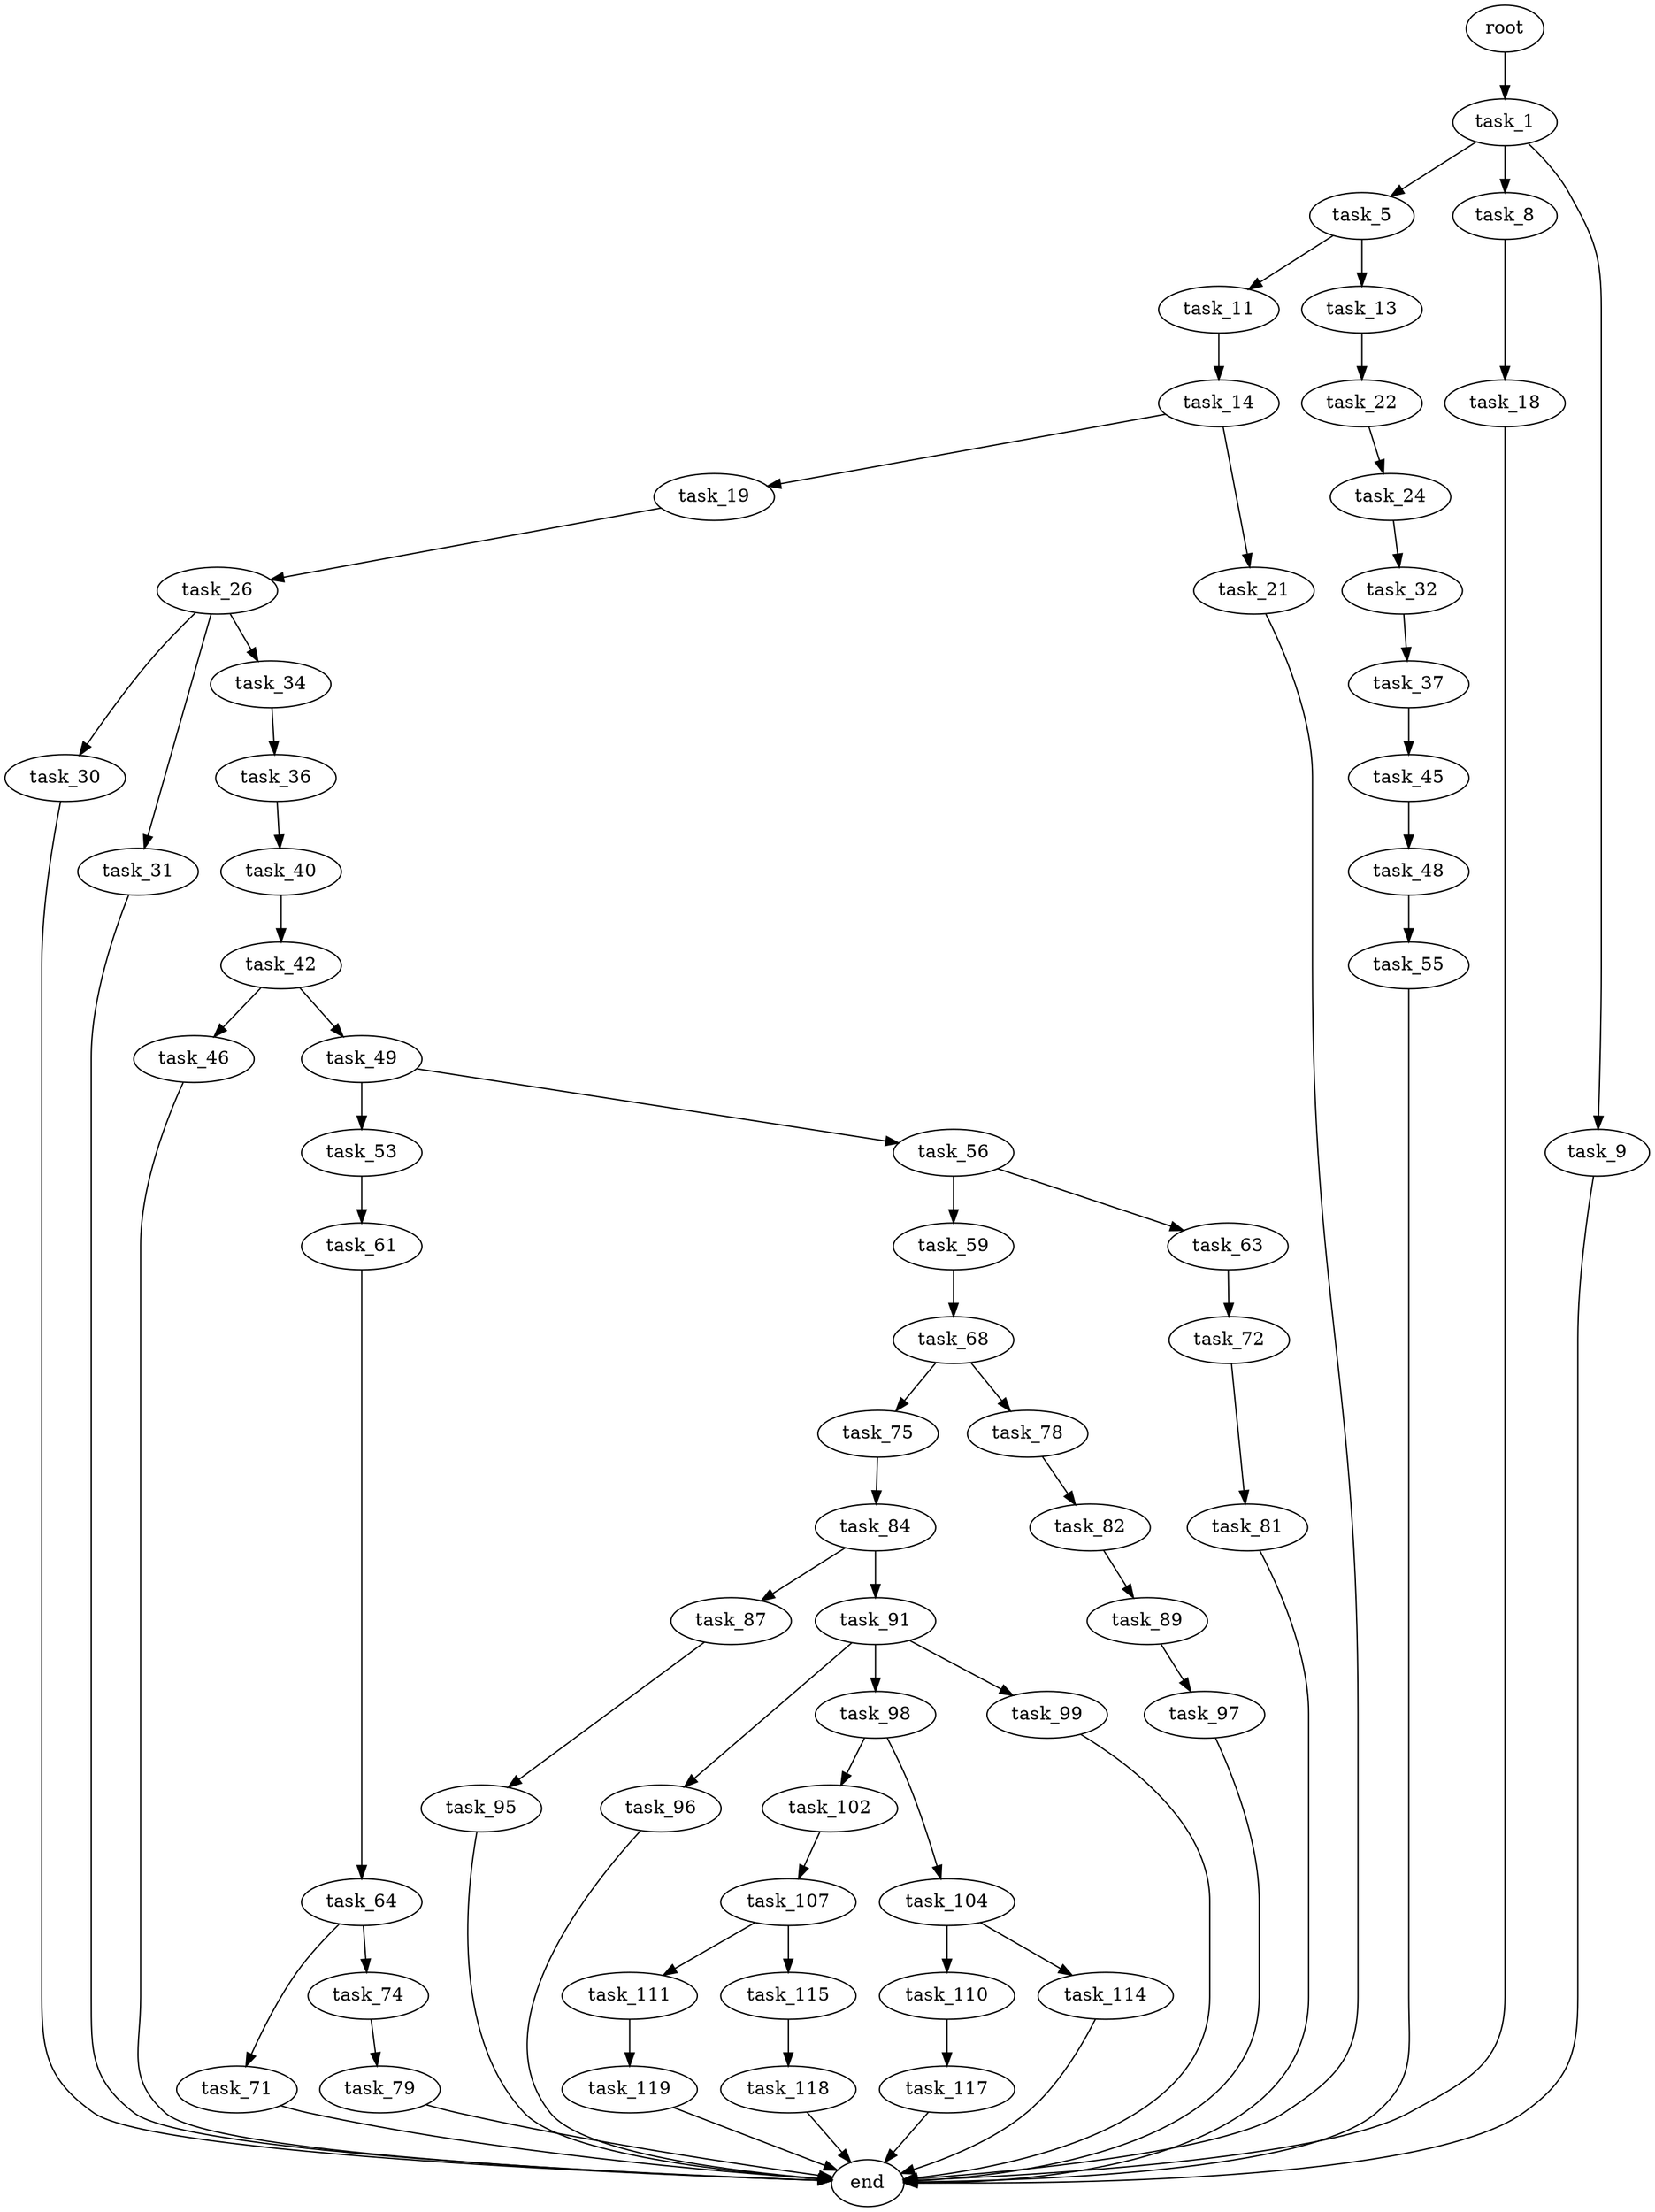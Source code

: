 digraph G {
  root [size="0.000000"];
  task_1 [size="782757789696.000000"];
  task_5 [size="13887498586.000000"];
  task_8 [size="134217728000.000000"];
  task_9 [size="321069061.000000"];
  task_11 [size="13623134358.000000"];
  task_13 [size="5166928702.000000"];
  task_18 [size="19120397825.000000"];
  end [size="0.000000"];
  task_14 [size="31577491516.000000"];
  task_22 [size="248260861731.000000"];
  task_19 [size="28991029248.000000"];
  task_21 [size="2076992697.000000"];
  task_26 [size="28991029248.000000"];
  task_24 [size="7017436821.000000"];
  task_32 [size="8589934592.000000"];
  task_30 [size="7213176395.000000"];
  task_31 [size="782757789696.000000"];
  task_34 [size="163482349555.000000"];
  task_37 [size="1073741824000.000000"];
  task_36 [size="2395596477.000000"];
  task_40 [size="1073741824000.000000"];
  task_45 [size="28991029248.000000"];
  task_42 [size="168143071932.000000"];
  task_46 [size="68719476736.000000"];
  task_49 [size="1073741824000.000000"];
  task_48 [size="8589934592.000000"];
  task_55 [size="253434219203.000000"];
  task_53 [size="729359191028.000000"];
  task_56 [size="15629419894.000000"];
  task_61 [size="8589934592.000000"];
  task_59 [size="368293445632.000000"];
  task_63 [size="325479962548.000000"];
  task_68 [size="8974459048.000000"];
  task_64 [size="368293445632.000000"];
  task_72 [size="32804663590.000000"];
  task_71 [size="926493039212.000000"];
  task_74 [size="134217728000.000000"];
  task_75 [size="28991029248.000000"];
  task_78 [size="318217435349.000000"];
  task_81 [size="282818859815.000000"];
  task_79 [size="8518480207.000000"];
  task_84 [size="8589934592.000000"];
  task_82 [size="1073741824000.000000"];
  task_89 [size="231928233984.000000"];
  task_87 [size="12475197006.000000"];
  task_91 [size="33882898662.000000"];
  task_95 [size="757735889.000000"];
  task_97 [size="549755813888.000000"];
  task_96 [size="4000675668.000000"];
  task_98 [size="11839748273.000000"];
  task_99 [size="782757789696.000000"];
  task_102 [size="549755813888.000000"];
  task_104 [size="101147553132.000000"];
  task_107 [size="159256415710.000000"];
  task_110 [size="419028891.000000"];
  task_114 [size="231928233984.000000"];
  task_111 [size="3681313032.000000"];
  task_115 [size="979202521547.000000"];
  task_117 [size="8589934592.000000"];
  task_119 [size="186929353992.000000"];
  task_118 [size="2581947271.000000"];

  root -> task_1 [size="1.000000"];
  task_1 -> task_5 [size="679477248.000000"];
  task_1 -> task_8 [size="679477248.000000"];
  task_1 -> task_9 [size="679477248.000000"];
  task_5 -> task_11 [size="411041792.000000"];
  task_5 -> task_13 [size="411041792.000000"];
  task_8 -> task_18 [size="209715200.000000"];
  task_9 -> end [size="1.000000"];
  task_11 -> task_14 [size="301989888.000000"];
  task_13 -> task_22 [size="134217728.000000"];
  task_18 -> end [size="1.000000"];
  task_14 -> task_19 [size="838860800.000000"];
  task_14 -> task_21 [size="838860800.000000"];
  task_22 -> task_24 [size="411041792.000000"];
  task_19 -> task_26 [size="75497472.000000"];
  task_21 -> end [size="1.000000"];
  task_26 -> task_30 [size="75497472.000000"];
  task_26 -> task_31 [size="75497472.000000"];
  task_26 -> task_34 [size="75497472.000000"];
  task_24 -> task_32 [size="411041792.000000"];
  task_32 -> task_37 [size="33554432.000000"];
  task_30 -> end [size="1.000000"];
  task_31 -> end [size="1.000000"];
  task_34 -> task_36 [size="301989888.000000"];
  task_37 -> task_45 [size="838860800.000000"];
  task_36 -> task_40 [size="134217728.000000"];
  task_40 -> task_42 [size="838860800.000000"];
  task_45 -> task_48 [size="75497472.000000"];
  task_42 -> task_46 [size="134217728.000000"];
  task_42 -> task_49 [size="134217728.000000"];
  task_46 -> end [size="1.000000"];
  task_49 -> task_53 [size="838860800.000000"];
  task_49 -> task_56 [size="838860800.000000"];
  task_48 -> task_55 [size="33554432.000000"];
  task_55 -> end [size="1.000000"];
  task_53 -> task_61 [size="536870912.000000"];
  task_56 -> task_59 [size="536870912.000000"];
  task_56 -> task_63 [size="536870912.000000"];
  task_61 -> task_64 [size="33554432.000000"];
  task_59 -> task_68 [size="411041792.000000"];
  task_63 -> task_72 [size="536870912.000000"];
  task_68 -> task_75 [size="209715200.000000"];
  task_68 -> task_78 [size="209715200.000000"];
  task_64 -> task_71 [size="411041792.000000"];
  task_64 -> task_74 [size="411041792.000000"];
  task_72 -> task_81 [size="33554432.000000"];
  task_71 -> end [size="1.000000"];
  task_74 -> task_79 [size="209715200.000000"];
  task_75 -> task_84 [size="75497472.000000"];
  task_78 -> task_82 [size="411041792.000000"];
  task_81 -> end [size="1.000000"];
  task_79 -> end [size="1.000000"];
  task_84 -> task_87 [size="33554432.000000"];
  task_84 -> task_91 [size="33554432.000000"];
  task_82 -> task_89 [size="838860800.000000"];
  task_89 -> task_97 [size="301989888.000000"];
  task_87 -> task_95 [size="838860800.000000"];
  task_91 -> task_96 [size="838860800.000000"];
  task_91 -> task_98 [size="838860800.000000"];
  task_91 -> task_99 [size="838860800.000000"];
  task_95 -> end [size="1.000000"];
  task_97 -> end [size="1.000000"];
  task_96 -> end [size="1.000000"];
  task_98 -> task_102 [size="411041792.000000"];
  task_98 -> task_104 [size="411041792.000000"];
  task_99 -> end [size="1.000000"];
  task_102 -> task_107 [size="536870912.000000"];
  task_104 -> task_110 [size="134217728.000000"];
  task_104 -> task_114 [size="134217728.000000"];
  task_107 -> task_111 [size="209715200.000000"];
  task_107 -> task_115 [size="209715200.000000"];
  task_110 -> task_117 [size="33554432.000000"];
  task_114 -> end [size="1.000000"];
  task_111 -> task_119 [size="75497472.000000"];
  task_115 -> task_118 [size="679477248.000000"];
  task_117 -> end [size="1.000000"];
  task_119 -> end [size="1.000000"];
  task_118 -> end [size="1.000000"];
}
